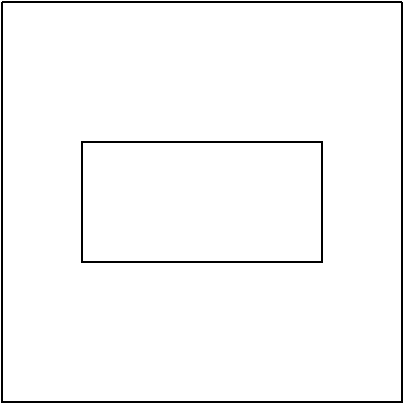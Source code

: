 <mxfile version="20.5.3" type="github">
  <diagram id="cUD36qCqRF6fG53A2jjg" name="第 1 页">
    <mxGraphModel dx="1182" dy="794" grid="1" gridSize="10" guides="1" tooltips="1" connect="1" arrows="1" fold="1" page="1" pageScale="1" pageWidth="827" pageHeight="1169" math="0" shadow="0">
      <root>
        <mxCell id="0" />
        <mxCell id="1" parent="0" />
        <mxCell id="RF0TyZBk8_eQY4mtFFgC-1" value="" style="rounded=0;whiteSpace=wrap;html=1;" vertex="1" parent="1">
          <mxGeometry x="350" y="380" width="120" height="60" as="geometry" />
        </mxCell>
        <mxCell id="RF0TyZBk8_eQY4mtFFgC-2" value="" style="swimlane;startSize=0;" vertex="1" parent="1">
          <mxGeometry x="310" y="310" width="200" height="200" as="geometry" />
        </mxCell>
      </root>
    </mxGraphModel>
  </diagram>
</mxfile>
